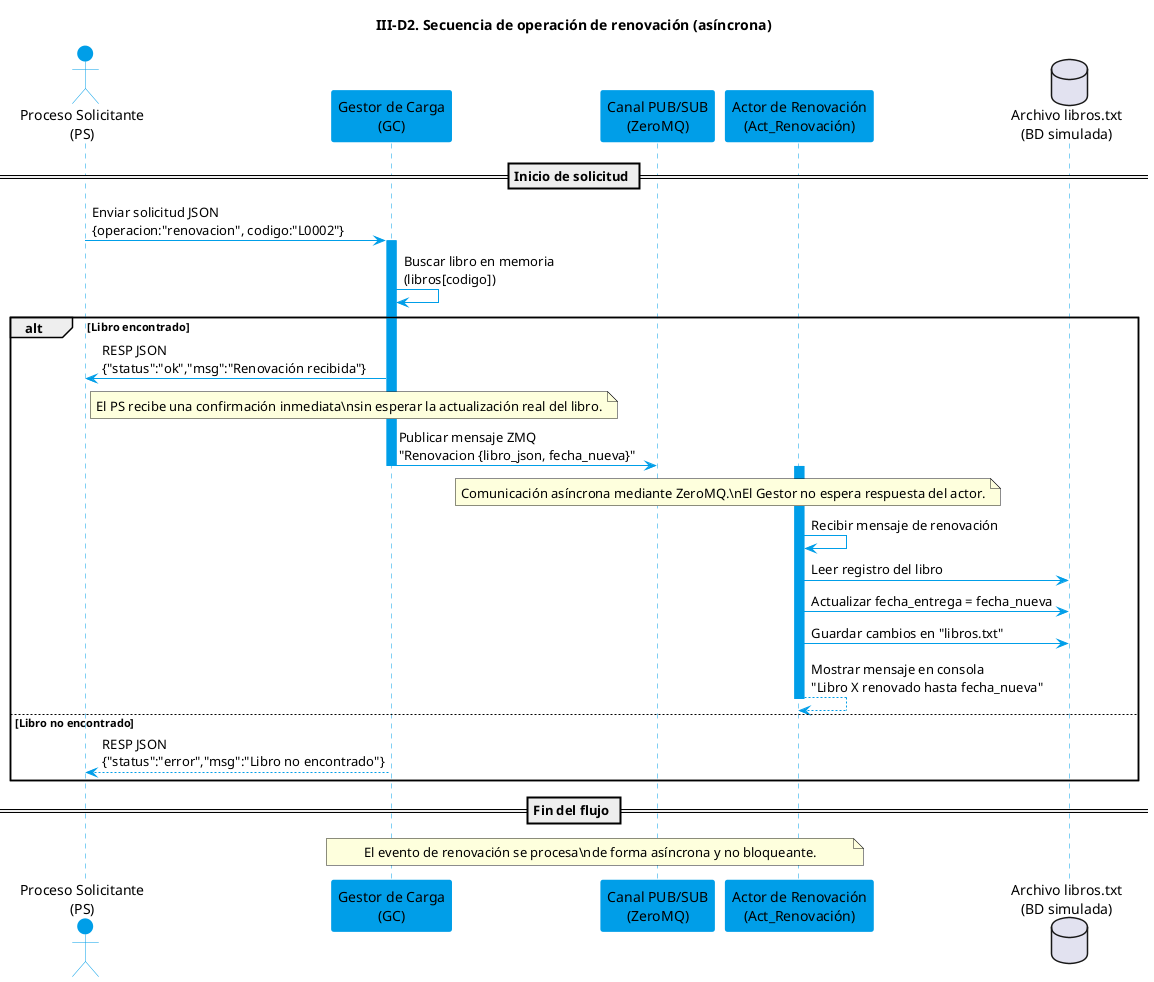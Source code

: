@startuml
title III-D2. Secuencia de operación de renovación (asíncrona)
skinparam backgroundColor white
skinparam sequence {
    LifeLineBorderColor #009ee8
    LifeLineBackgroundColor #009ee8
    ActorBorderColor #009ee8
    ActorBackgroundColor #009ee8
    ParticipantBorderColor #009ee8
    ParticipantBackgroundColor #009ee8
    ArrowColor #009ee8
    BoxBorderColor #009ee8
    BoxBackgroundColor white
}

actor "Proceso Solicitante\n(PS)" as PS
participant "Gestor de Carga\n(GC)" as GC
participant "Canal PUB/SUB\n(ZeroMQ)" as PUB
participant "Actor de Renovación\n(Act_Renovación)" as AR
database "Archivo libros.txt\n(BD simulada)" as BD

== Inicio de solicitud ==
PS -> GC : Enviar solicitud JSON\n{operacion:"renovacion", codigo:"L0002"}
activate GC

GC -> GC : Buscar libro en memoria\n(libros[codigo])
alt Libro encontrado
    GC -> PS : RESP JSON\n{"status":"ok","msg":"Renovación recibida"}
    note right of PS
    El PS recibe una confirmación inmediata\nsin esperar la actualización real del libro.
    end note

    GC -> PUB : Publicar mensaje ZMQ\n"Renovacion {libro_json, fecha_nueva}"
    deactivate GC

    note over PUB, AR
    Comunicación asíncrona mediante ZeroMQ.\nEl Gestor no espera respuesta del actor.
    end note

    activate AR
    AR -> AR : Recibir mensaje de renovación
    AR -> BD : Leer registro del libro
    AR -> BD : Actualizar fecha_entrega = fecha_nueva
    AR -> BD : Guardar cambios en "libros.txt"
    AR --> AR : Mostrar mensaje en consola\n"Libro X renovado hasta fecha_nueva"
    deactivate AR

else Libro no encontrado
    GC --> PS : RESP JSON\n{"status":"error","msg":"Libro no encontrado"}
end

== Fin del flujo ==
note over GC, AR
El evento de renovación se procesa\nde forma asíncrona y no bloqueante.
end note
@enduml

